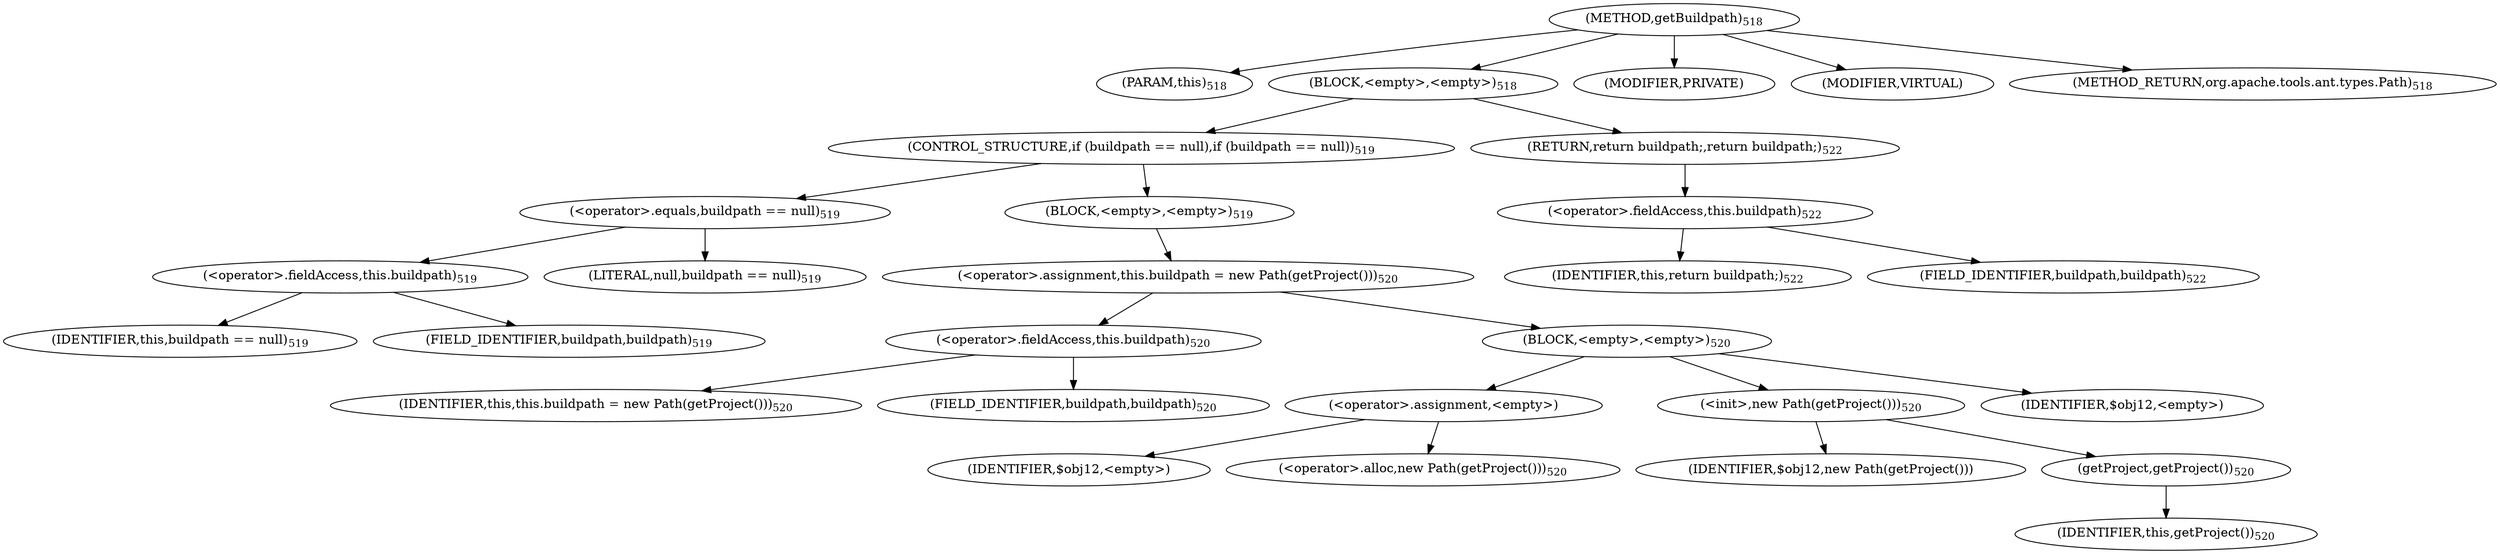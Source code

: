 digraph "getBuildpath" {  
"926" [label = <(METHOD,getBuildpath)<SUB>518</SUB>> ]
"56" [label = <(PARAM,this)<SUB>518</SUB>> ]
"927" [label = <(BLOCK,&lt;empty&gt;,&lt;empty&gt;)<SUB>518</SUB>> ]
"928" [label = <(CONTROL_STRUCTURE,if (buildpath == null),if (buildpath == null))<SUB>519</SUB>> ]
"929" [label = <(&lt;operator&gt;.equals,buildpath == null)<SUB>519</SUB>> ]
"930" [label = <(&lt;operator&gt;.fieldAccess,this.buildpath)<SUB>519</SUB>> ]
"931" [label = <(IDENTIFIER,this,buildpath == null)<SUB>519</SUB>> ]
"932" [label = <(FIELD_IDENTIFIER,buildpath,buildpath)<SUB>519</SUB>> ]
"933" [label = <(LITERAL,null,buildpath == null)<SUB>519</SUB>> ]
"934" [label = <(BLOCK,&lt;empty&gt;,&lt;empty&gt;)<SUB>519</SUB>> ]
"935" [label = <(&lt;operator&gt;.assignment,this.buildpath = new Path(getProject()))<SUB>520</SUB>> ]
"936" [label = <(&lt;operator&gt;.fieldAccess,this.buildpath)<SUB>520</SUB>> ]
"937" [label = <(IDENTIFIER,this,this.buildpath = new Path(getProject()))<SUB>520</SUB>> ]
"938" [label = <(FIELD_IDENTIFIER,buildpath,buildpath)<SUB>520</SUB>> ]
"939" [label = <(BLOCK,&lt;empty&gt;,&lt;empty&gt;)<SUB>520</SUB>> ]
"940" [label = <(&lt;operator&gt;.assignment,&lt;empty&gt;)> ]
"941" [label = <(IDENTIFIER,$obj12,&lt;empty&gt;)> ]
"942" [label = <(&lt;operator&gt;.alloc,new Path(getProject()))<SUB>520</SUB>> ]
"943" [label = <(&lt;init&gt;,new Path(getProject()))<SUB>520</SUB>> ]
"944" [label = <(IDENTIFIER,$obj12,new Path(getProject()))> ]
"945" [label = <(getProject,getProject())<SUB>520</SUB>> ]
"55" [label = <(IDENTIFIER,this,getProject())<SUB>520</SUB>> ]
"946" [label = <(IDENTIFIER,$obj12,&lt;empty&gt;)> ]
"947" [label = <(RETURN,return buildpath;,return buildpath;)<SUB>522</SUB>> ]
"948" [label = <(&lt;operator&gt;.fieldAccess,this.buildpath)<SUB>522</SUB>> ]
"949" [label = <(IDENTIFIER,this,return buildpath;)<SUB>522</SUB>> ]
"950" [label = <(FIELD_IDENTIFIER,buildpath,buildpath)<SUB>522</SUB>> ]
"951" [label = <(MODIFIER,PRIVATE)> ]
"952" [label = <(MODIFIER,VIRTUAL)> ]
"953" [label = <(METHOD_RETURN,org.apache.tools.ant.types.Path)<SUB>518</SUB>> ]
  "926" -> "56" 
  "926" -> "927" 
  "926" -> "951" 
  "926" -> "952" 
  "926" -> "953" 
  "927" -> "928" 
  "927" -> "947" 
  "928" -> "929" 
  "928" -> "934" 
  "929" -> "930" 
  "929" -> "933" 
  "930" -> "931" 
  "930" -> "932" 
  "934" -> "935" 
  "935" -> "936" 
  "935" -> "939" 
  "936" -> "937" 
  "936" -> "938" 
  "939" -> "940" 
  "939" -> "943" 
  "939" -> "946" 
  "940" -> "941" 
  "940" -> "942" 
  "943" -> "944" 
  "943" -> "945" 
  "945" -> "55" 
  "947" -> "948" 
  "948" -> "949" 
  "948" -> "950" 
}

